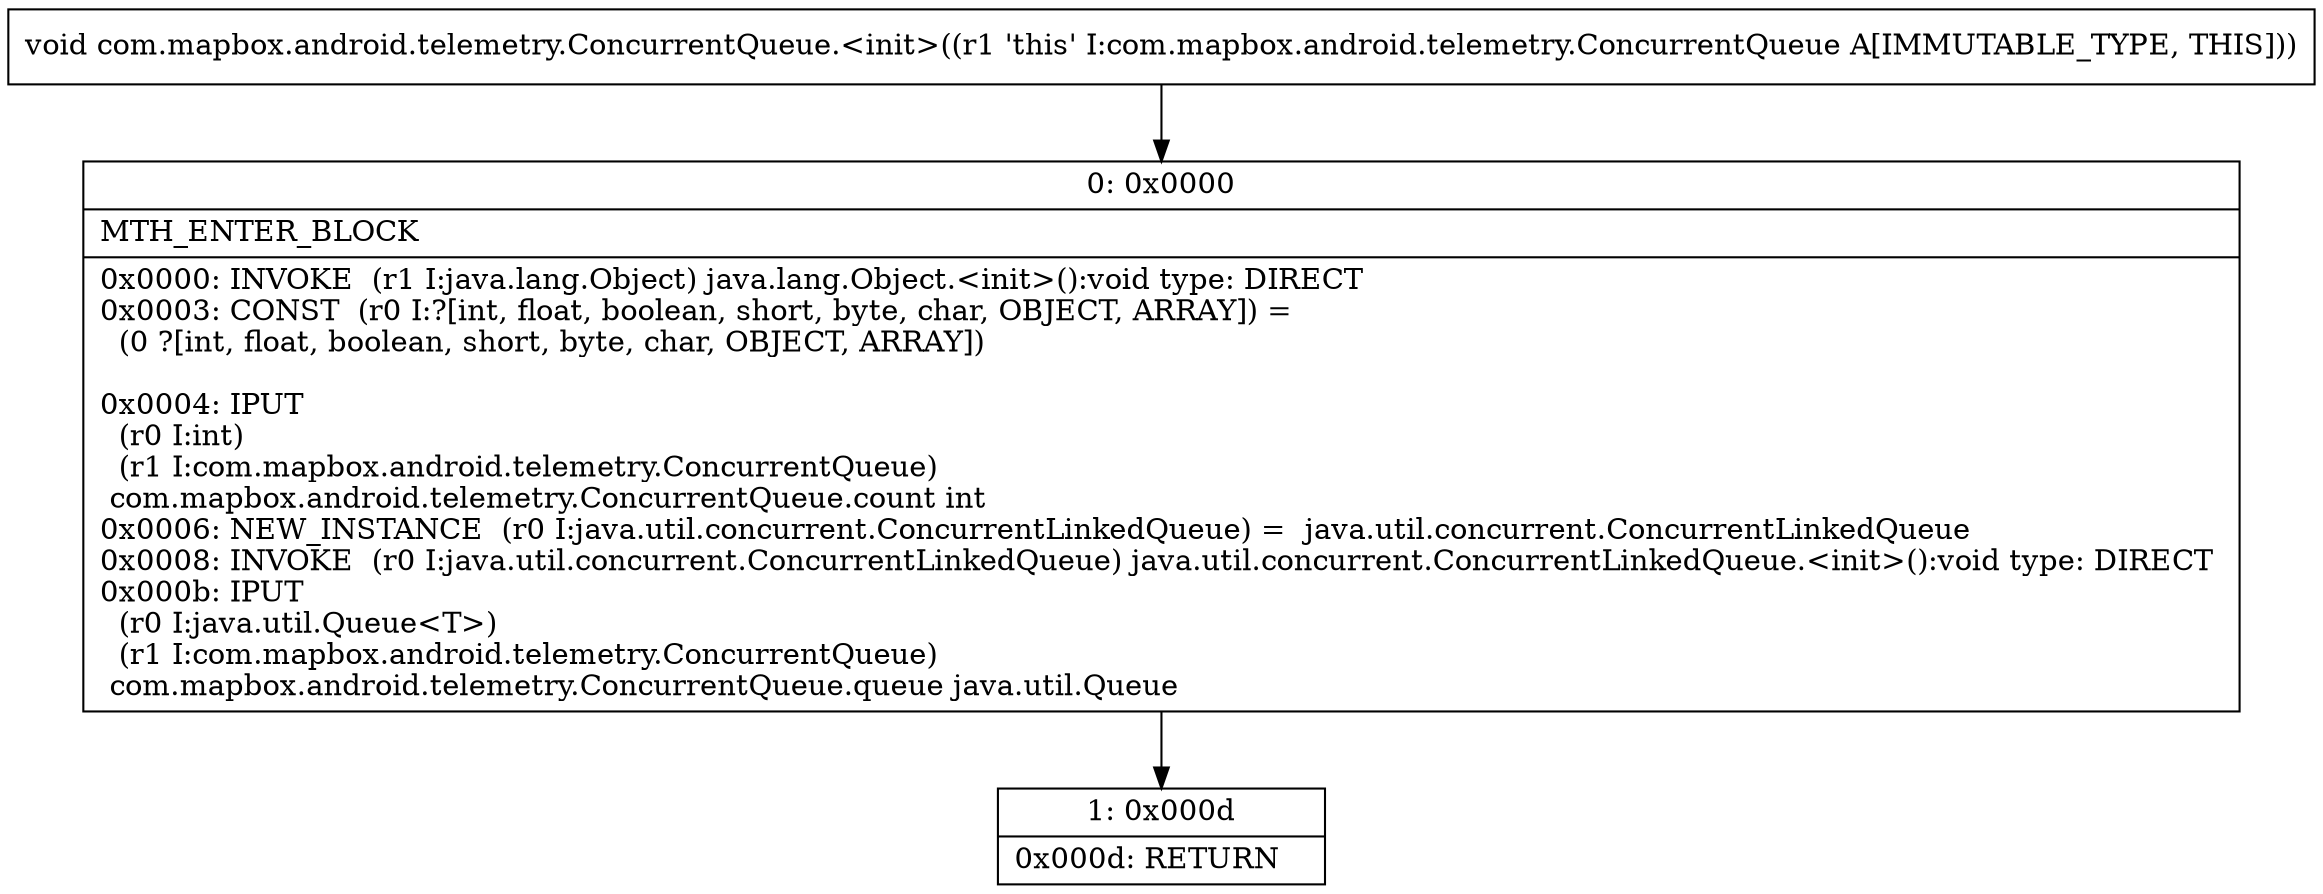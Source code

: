 digraph "CFG forcom.mapbox.android.telemetry.ConcurrentQueue.\<init\>()V" {
Node_0 [shape=record,label="{0\:\ 0x0000|MTH_ENTER_BLOCK\l|0x0000: INVOKE  (r1 I:java.lang.Object) java.lang.Object.\<init\>():void type: DIRECT \l0x0003: CONST  (r0 I:?[int, float, boolean, short, byte, char, OBJECT, ARRAY]) = \l  (0 ?[int, float, boolean, short, byte, char, OBJECT, ARRAY])\l \l0x0004: IPUT  \l  (r0 I:int)\l  (r1 I:com.mapbox.android.telemetry.ConcurrentQueue)\l com.mapbox.android.telemetry.ConcurrentQueue.count int \l0x0006: NEW_INSTANCE  (r0 I:java.util.concurrent.ConcurrentLinkedQueue) =  java.util.concurrent.ConcurrentLinkedQueue \l0x0008: INVOKE  (r0 I:java.util.concurrent.ConcurrentLinkedQueue) java.util.concurrent.ConcurrentLinkedQueue.\<init\>():void type: DIRECT \l0x000b: IPUT  \l  (r0 I:java.util.Queue\<T\>)\l  (r1 I:com.mapbox.android.telemetry.ConcurrentQueue)\l com.mapbox.android.telemetry.ConcurrentQueue.queue java.util.Queue \l}"];
Node_1 [shape=record,label="{1\:\ 0x000d|0x000d: RETURN   \l}"];
MethodNode[shape=record,label="{void com.mapbox.android.telemetry.ConcurrentQueue.\<init\>((r1 'this' I:com.mapbox.android.telemetry.ConcurrentQueue A[IMMUTABLE_TYPE, THIS])) }"];
MethodNode -> Node_0;
Node_0 -> Node_1;
}

